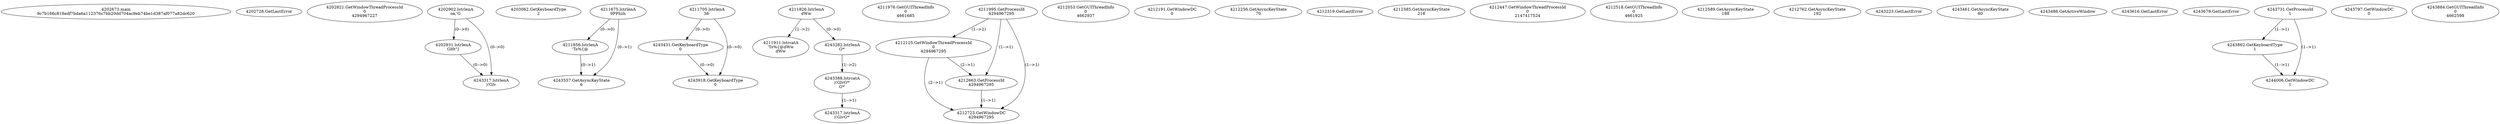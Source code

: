 // Global SCDG with merge call
digraph {
	0 [label="4202673.main
9c7b166c818edf7bda6a112376c7bb20dd704ac9eb74be1d387af077a82dc620"]
	1 [label="4202728.GetLastError
"]
	2 [label="4202821.GetWindowThreadProcessId
0
4294967227"]
	3 [label="4202902.lstrlenA
oa,'G"]
	4 [label="4202931.lstrlenA
GHt\"]"]
	3 -> 4 [label="(0-->0)"]
	5 [label="4203062.GetKeyboardType
2"]
	6 [label="4211675.lstrlenA
9PPhzh"]
	7 [label="4211705.lstrlenA
\38-"]
	8 [label="4211826.lstrlenA
dWw"]
	9 [label="4211856.lstrlenA
'Ts%{@"]
	6 -> 9 [label="(0-->0)"]
	10 [label="4211911.lstrcatA
'Ts%{@dWw
dWw"]
	8 -> 10 [label="(1-->2)"]
	11 [label="4211976.GetGUIThreadInfo
0
4661685"]
	12 [label="4211995.GetProcessId
4294967295"]
	13 [label="4212053.GetGUIThreadInfo
0
4662937"]
	14 [label="4212125.GetWindowThreadProcessId
0
4294967295"]
	12 -> 14 [label="(1-->2)"]
	15 [label="4212191.GetWindowDC
0"]
	16 [label="4212256.GetAsyncKeyState
70"]
	17 [label="4212319.GetLastError
"]
	18 [label="4212385.GetAsyncKeyState
218"]
	19 [label="4212447.GetWindowThreadProcessId
0
2147417524"]
	20 [label="4212518.GetGUIThreadInfo
0
4661925"]
	21 [label="4212589.GetAsyncKeyState
188"]
	22 [label="4212663.GetProcessId
4294967295"]
	12 -> 22 [label="(1-->1)"]
	14 -> 22 [label="(2-->1)"]
	23 [label="4212723.GetWindowDC
4294967295"]
	12 -> 23 [label="(1-->1)"]
	14 -> 23 [label="(2-->1)"]
	22 -> 23 [label="(1-->1)"]
	24 [label="4212762.GetAsyncKeyState
192"]
	25 [label="4243223.GetLastError
"]
	26 [label="4243282.lstrlenA
G*'"]
	8 -> 26 [label="(0-->0)"]
	27 [label="4243317.lstrlenA
)!Glv"]
	3 -> 27 [label="(0-->0)"]
	4 -> 27 [label="(0-->0)"]
	28 [label="4243388.lstrcatA
)!GlvG*'
G*'"]
	26 -> 28 [label="(1-->2)"]
	29 [label="4243431.GetKeyboardType
0"]
	7 -> 29 [label="(0-->0)"]
	30 [label="4243461.GetAsyncKeyState
60"]
	31 [label="4243486.GetActiveWindow
"]
	32 [label="4243557.GetAsyncKeyState
6"]
	6 -> 32 [label="(0-->1)"]
	9 -> 32 [label="(0-->1)"]
	33 [label="4243616.GetLastError
"]
	34 [label="4243679.GetLastError
"]
	35 [label="4243731.GetProcessId
1"]
	36 [label="4243797.GetWindowDC
0"]
	37 [label="4243862.GetKeyboardType
1"]
	35 -> 37 [label="(1-->1)"]
	38 [label="4243884.GetGUIThreadInfo
0
4662598"]
	39 [label="4243918.GetKeyboardType
0"]
	7 -> 39 [label="(0-->0)"]
	29 -> 39 [label="(0-->0)"]
	40 [label="4244006.GetWindowDC
1"]
	35 -> 40 [label="(1-->1)"]
	37 -> 40 [label="(1-->1)"]
	41 [label="4243317.lstrlenA
)!GlvG*'"]
	28 -> 41 [label="(1-->1)"]
}
